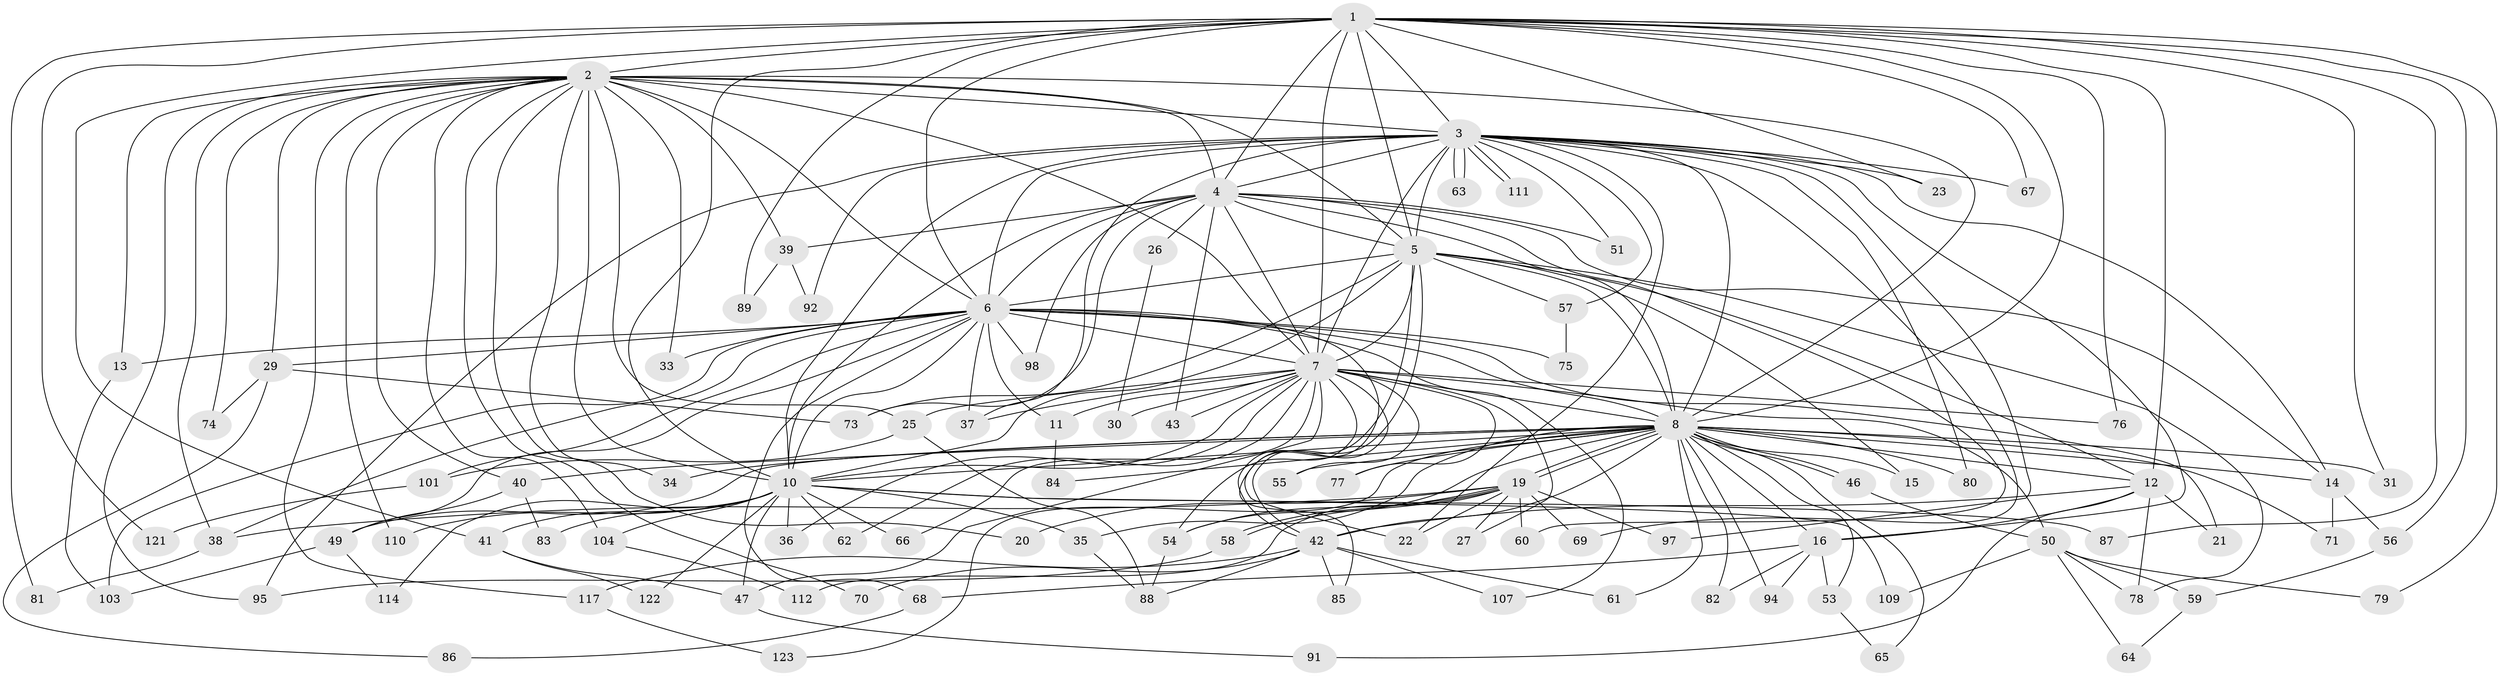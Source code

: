 // original degree distribution, {22: 0.008130081300813009, 21: 0.016260162601626018, 25: 0.016260162601626018, 16: 0.008130081300813009, 18: 0.008130081300813009, 17: 0.016260162601626018, 37: 0.008130081300813009, 3: 0.1951219512195122, 8: 0.008130081300813009, 6: 0.024390243902439025, 2: 0.5447154471544715, 4: 0.08943089430894309, 10: 0.016260162601626018, 5: 0.032520325203252036, 7: 0.008130081300813009}
// Generated by graph-tools (version 1.1) at 2025/11/02/27/25 16:11:00]
// undirected, 97 vertices, 228 edges
graph export_dot {
graph [start="1"]
  node [color=gray90,style=filled];
  1 [super="+52"];
  2 [super="+18"];
  3 [super="+17"];
  4 [super="+24"];
  5 [super="+93"];
  6 [super="+9"];
  7 [super="+44"];
  8 [super="+90"];
  10 [super="+72"];
  11;
  12 [super="+120"];
  13;
  14 [super="+113"];
  15;
  16 [super="+32"];
  19 [super="+28"];
  20;
  21;
  22;
  23;
  25 [super="+96"];
  26;
  27;
  29;
  30 [super="+45"];
  31;
  33;
  34;
  35;
  36;
  37 [super="+119"];
  38 [super="+48"];
  39;
  40;
  41;
  42 [super="+100"];
  43;
  46;
  47 [super="+115"];
  49 [super="+99"];
  50 [super="+102"];
  51;
  53;
  54 [super="+118"];
  55;
  56;
  57;
  58;
  59;
  60;
  61;
  62;
  63;
  64;
  65;
  66;
  67;
  68;
  69;
  70;
  71;
  73 [super="+108"];
  74;
  75;
  76;
  77;
  78;
  79;
  80;
  81;
  82;
  83;
  84;
  85;
  86;
  87;
  88 [super="+105"];
  89;
  91;
  92;
  94;
  95 [super="+116"];
  97;
  98;
  101;
  103 [super="+106"];
  104;
  107;
  109;
  110;
  111;
  112;
  114;
  117;
  121;
  122;
  123;
  1 -- 2;
  1 -- 3;
  1 -- 4;
  1 -- 5;
  1 -- 6 [weight=2];
  1 -- 7;
  1 -- 8;
  1 -- 10;
  1 -- 12;
  1 -- 23;
  1 -- 31;
  1 -- 41 [weight=2];
  1 -- 56;
  1 -- 67;
  1 -- 76;
  1 -- 79;
  1 -- 81;
  1 -- 87;
  1 -- 89;
  1 -- 121;
  2 -- 3;
  2 -- 4 [weight=2];
  2 -- 5;
  2 -- 6 [weight=2];
  2 -- 7;
  2 -- 8;
  2 -- 10;
  2 -- 13;
  2 -- 20;
  2 -- 29;
  2 -- 34;
  2 -- 40;
  2 -- 70;
  2 -- 74;
  2 -- 95;
  2 -- 104;
  2 -- 110;
  2 -- 117;
  2 -- 33;
  2 -- 38;
  2 -- 39;
  2 -- 25;
  3 -- 4;
  3 -- 5;
  3 -- 6 [weight=3];
  3 -- 7;
  3 -- 8;
  3 -- 10;
  3 -- 14;
  3 -- 16;
  3 -- 22;
  3 -- 23;
  3 -- 51;
  3 -- 57;
  3 -- 63;
  3 -- 63;
  3 -- 80;
  3 -- 92;
  3 -- 97;
  3 -- 111;
  3 -- 111;
  3 -- 67;
  3 -- 69;
  3 -- 95;
  3 -- 37;
  4 -- 5;
  4 -- 6 [weight=2];
  4 -- 7;
  4 -- 8;
  4 -- 10;
  4 -- 26 [weight=2];
  4 -- 43;
  4 -- 51;
  4 -- 60;
  4 -- 73;
  4 -- 98;
  4 -- 39;
  4 -- 14;
  5 -- 6 [weight=2];
  5 -- 7;
  5 -- 8 [weight=2];
  5 -- 10 [weight=2];
  5 -- 12;
  5 -- 15;
  5 -- 42;
  5 -- 42;
  5 -- 57;
  5 -- 73;
  5 -- 78;
  6 -- 7 [weight=2];
  6 -- 8 [weight=2];
  6 -- 10 [weight=2];
  6 -- 11;
  6 -- 33;
  6 -- 68;
  6 -- 75;
  6 -- 101;
  6 -- 107;
  6 -- 49;
  6 -- 98;
  6 -- 37;
  6 -- 38;
  6 -- 13;
  6 -- 21;
  6 -- 85;
  6 -- 29;
  6 -- 103;
  7 -- 8 [weight=2];
  7 -- 10;
  7 -- 11;
  7 -- 22;
  7 -- 25;
  7 -- 27;
  7 -- 30;
  7 -- 36;
  7 -- 37;
  7 -- 43;
  7 -- 47;
  7 -- 50;
  7 -- 55;
  7 -- 62;
  7 -- 66;
  7 -- 77;
  7 -- 76;
  7 -- 54;
  8 -- 10;
  8 -- 14 [weight=2];
  8 -- 15;
  8 -- 16;
  8 -- 19;
  8 -- 19;
  8 -- 31;
  8 -- 34;
  8 -- 35;
  8 -- 40;
  8 -- 46;
  8 -- 46;
  8 -- 49;
  8 -- 53;
  8 -- 54;
  8 -- 55;
  8 -- 61;
  8 -- 65;
  8 -- 71;
  8 -- 77;
  8 -- 80;
  8 -- 82;
  8 -- 84;
  8 -- 94;
  8 -- 42;
  8 -- 123;
  8 -- 12;
  10 -- 35;
  10 -- 36;
  10 -- 41;
  10 -- 62;
  10 -- 66;
  10 -- 83;
  10 -- 87;
  10 -- 110;
  10 -- 114;
  10 -- 122;
  10 -- 104;
  10 -- 109;
  10 -- 47;
  11 -- 84;
  12 -- 21;
  12 -- 78;
  12 -- 91;
  12 -- 42;
  12 -- 16;
  13 -- 103;
  14 -- 56;
  14 -- 71;
  16 -- 68;
  16 -- 82;
  16 -- 94;
  16 -- 53;
  19 -- 20;
  19 -- 27;
  19 -- 54;
  19 -- 58;
  19 -- 58;
  19 -- 69;
  19 -- 97;
  19 -- 112;
  19 -- 22;
  19 -- 38;
  19 -- 60;
  25 -- 101;
  25 -- 88;
  26 -- 30 [weight=2];
  29 -- 74;
  29 -- 86;
  29 -- 73;
  35 -- 88;
  38 -- 81;
  39 -- 89;
  39 -- 92;
  40 -- 49;
  40 -- 83;
  41 -- 47;
  41 -- 122;
  42 -- 61;
  42 -- 70;
  42 -- 85;
  42 -- 107;
  42 -- 117;
  42 -- 88;
  46 -- 50;
  47 -- 91;
  49 -- 114;
  49 -- 103;
  50 -- 59;
  50 -- 64;
  50 -- 79;
  50 -- 109;
  50 -- 78;
  53 -- 65;
  54 -- 88;
  56 -- 59;
  57 -- 75;
  58 -- 95;
  59 -- 64;
  68 -- 86;
  101 -- 121;
  104 -- 112;
  117 -- 123;
}
